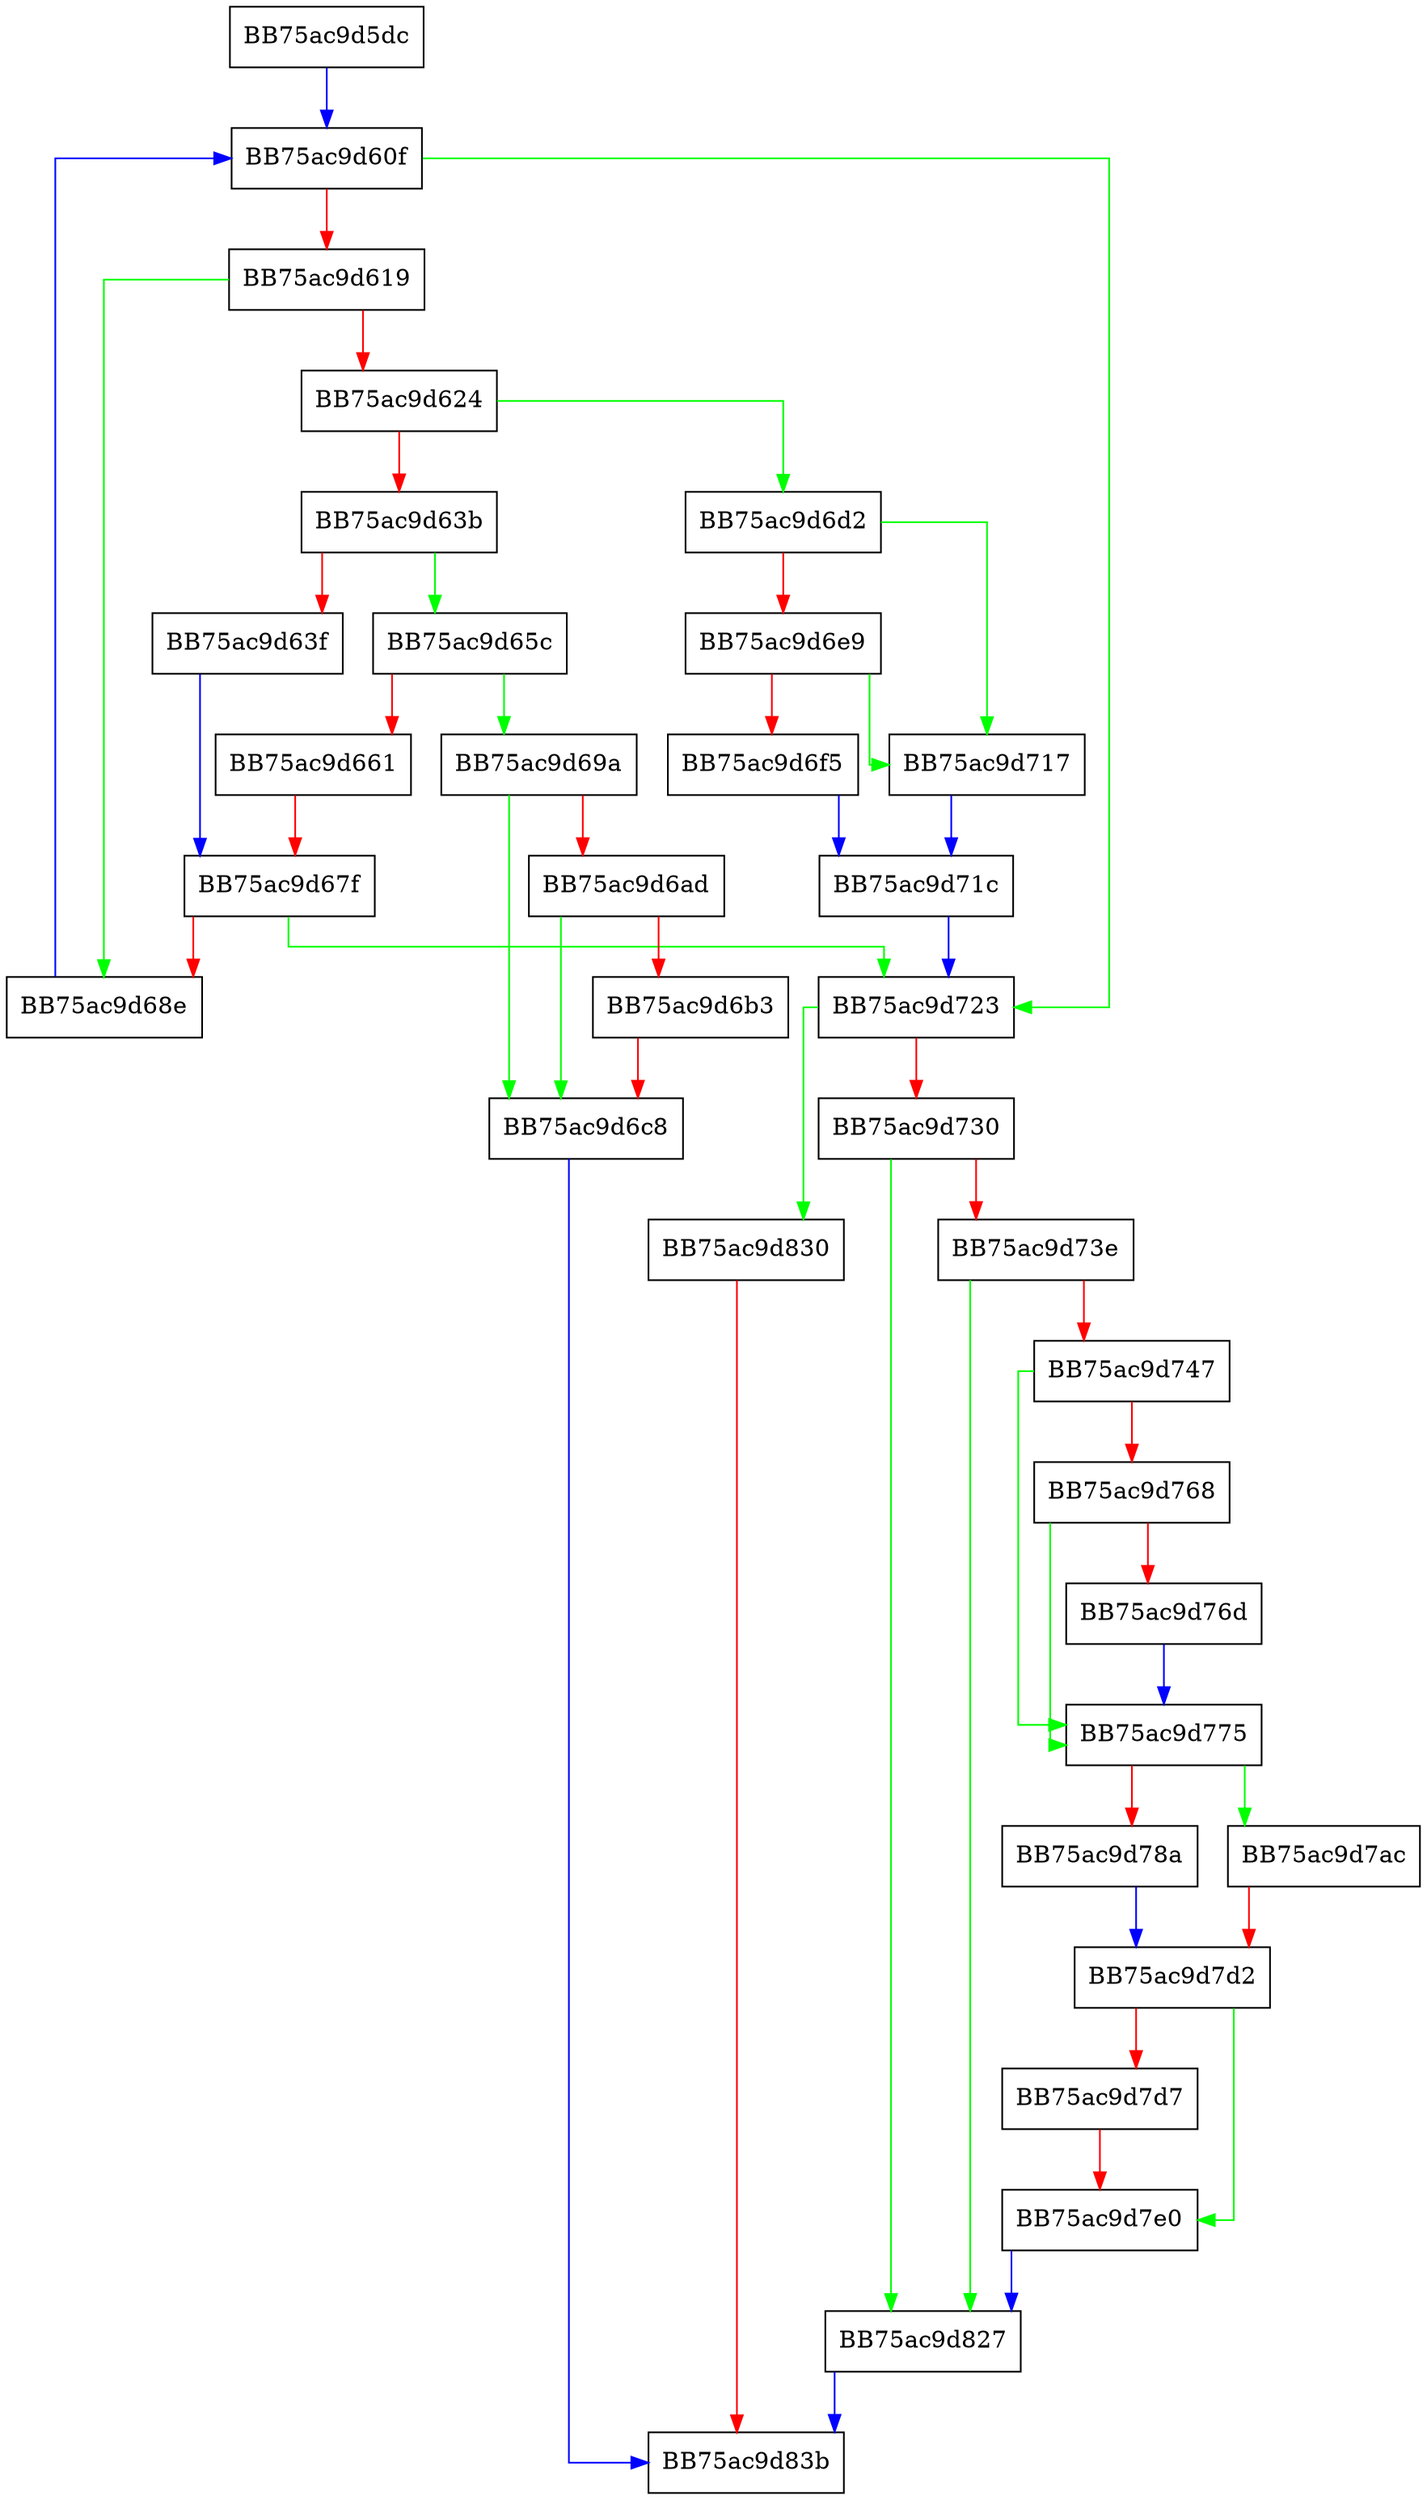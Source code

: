 digraph Default {
  node [shape="box"];
  graph [splines=ortho];
  BB75ac9d5dc -> BB75ac9d60f [color="blue"];
  BB75ac9d60f -> BB75ac9d723 [color="green"];
  BB75ac9d60f -> BB75ac9d619 [color="red"];
  BB75ac9d619 -> BB75ac9d68e [color="green"];
  BB75ac9d619 -> BB75ac9d624 [color="red"];
  BB75ac9d624 -> BB75ac9d6d2 [color="green"];
  BB75ac9d624 -> BB75ac9d63b [color="red"];
  BB75ac9d63b -> BB75ac9d65c [color="green"];
  BB75ac9d63b -> BB75ac9d63f [color="red"];
  BB75ac9d63f -> BB75ac9d67f [color="blue"];
  BB75ac9d65c -> BB75ac9d69a [color="green"];
  BB75ac9d65c -> BB75ac9d661 [color="red"];
  BB75ac9d661 -> BB75ac9d67f [color="red"];
  BB75ac9d67f -> BB75ac9d723 [color="green"];
  BB75ac9d67f -> BB75ac9d68e [color="red"];
  BB75ac9d68e -> BB75ac9d60f [color="blue"];
  BB75ac9d69a -> BB75ac9d6c8 [color="green"];
  BB75ac9d69a -> BB75ac9d6ad [color="red"];
  BB75ac9d6ad -> BB75ac9d6c8 [color="green"];
  BB75ac9d6ad -> BB75ac9d6b3 [color="red"];
  BB75ac9d6b3 -> BB75ac9d6c8 [color="red"];
  BB75ac9d6c8 -> BB75ac9d83b [color="blue"];
  BB75ac9d6d2 -> BB75ac9d717 [color="green"];
  BB75ac9d6d2 -> BB75ac9d6e9 [color="red"];
  BB75ac9d6e9 -> BB75ac9d717 [color="green"];
  BB75ac9d6e9 -> BB75ac9d6f5 [color="red"];
  BB75ac9d6f5 -> BB75ac9d71c [color="blue"];
  BB75ac9d717 -> BB75ac9d71c [color="blue"];
  BB75ac9d71c -> BB75ac9d723 [color="blue"];
  BB75ac9d723 -> BB75ac9d830 [color="green"];
  BB75ac9d723 -> BB75ac9d730 [color="red"];
  BB75ac9d730 -> BB75ac9d827 [color="green"];
  BB75ac9d730 -> BB75ac9d73e [color="red"];
  BB75ac9d73e -> BB75ac9d827 [color="green"];
  BB75ac9d73e -> BB75ac9d747 [color="red"];
  BB75ac9d747 -> BB75ac9d775 [color="green"];
  BB75ac9d747 -> BB75ac9d768 [color="red"];
  BB75ac9d768 -> BB75ac9d775 [color="green"];
  BB75ac9d768 -> BB75ac9d76d [color="red"];
  BB75ac9d76d -> BB75ac9d775 [color="blue"];
  BB75ac9d775 -> BB75ac9d7ac [color="green"];
  BB75ac9d775 -> BB75ac9d78a [color="red"];
  BB75ac9d78a -> BB75ac9d7d2 [color="blue"];
  BB75ac9d7ac -> BB75ac9d7d2 [color="red"];
  BB75ac9d7d2 -> BB75ac9d7e0 [color="green"];
  BB75ac9d7d2 -> BB75ac9d7d7 [color="red"];
  BB75ac9d7d7 -> BB75ac9d7e0 [color="red"];
  BB75ac9d7e0 -> BB75ac9d827 [color="blue"];
  BB75ac9d827 -> BB75ac9d83b [color="blue"];
  BB75ac9d830 -> BB75ac9d83b [color="red"];
}